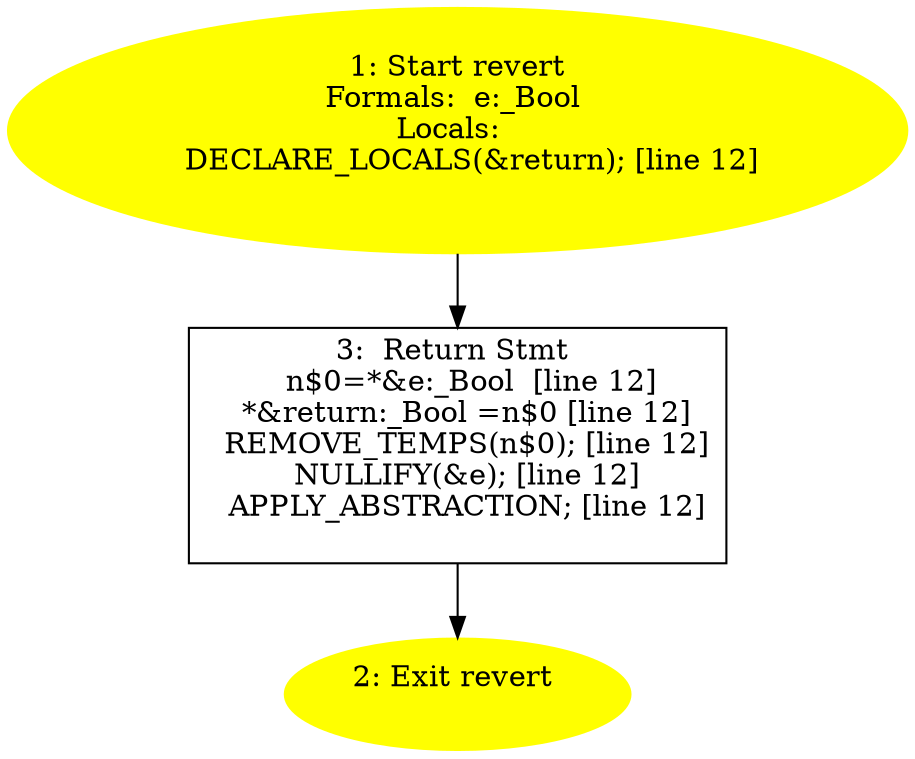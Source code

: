 /* @generated */
digraph iCFG {
3 [label="3:  Return Stmt \n   n$0=*&e:_Bool  [line 12]\n  *&return:_Bool =n$0 [line 12]\n  REMOVE_TEMPS(n$0); [line 12]\n  NULLIFY(&e); [line 12]\n  APPLY_ABSTRACTION; [line 12]\n " shape="box"]
	

	 3 -> 2 ;
2 [label="2: Exit revert \n  " color=yellow style=filled]
	

1 [label="1: Start revert\nFormals:  e:_Bool \nLocals:  \n   DECLARE_LOCALS(&return); [line 12]\n " color=yellow style=filled]
	

	 1 -> 3 ;
}
